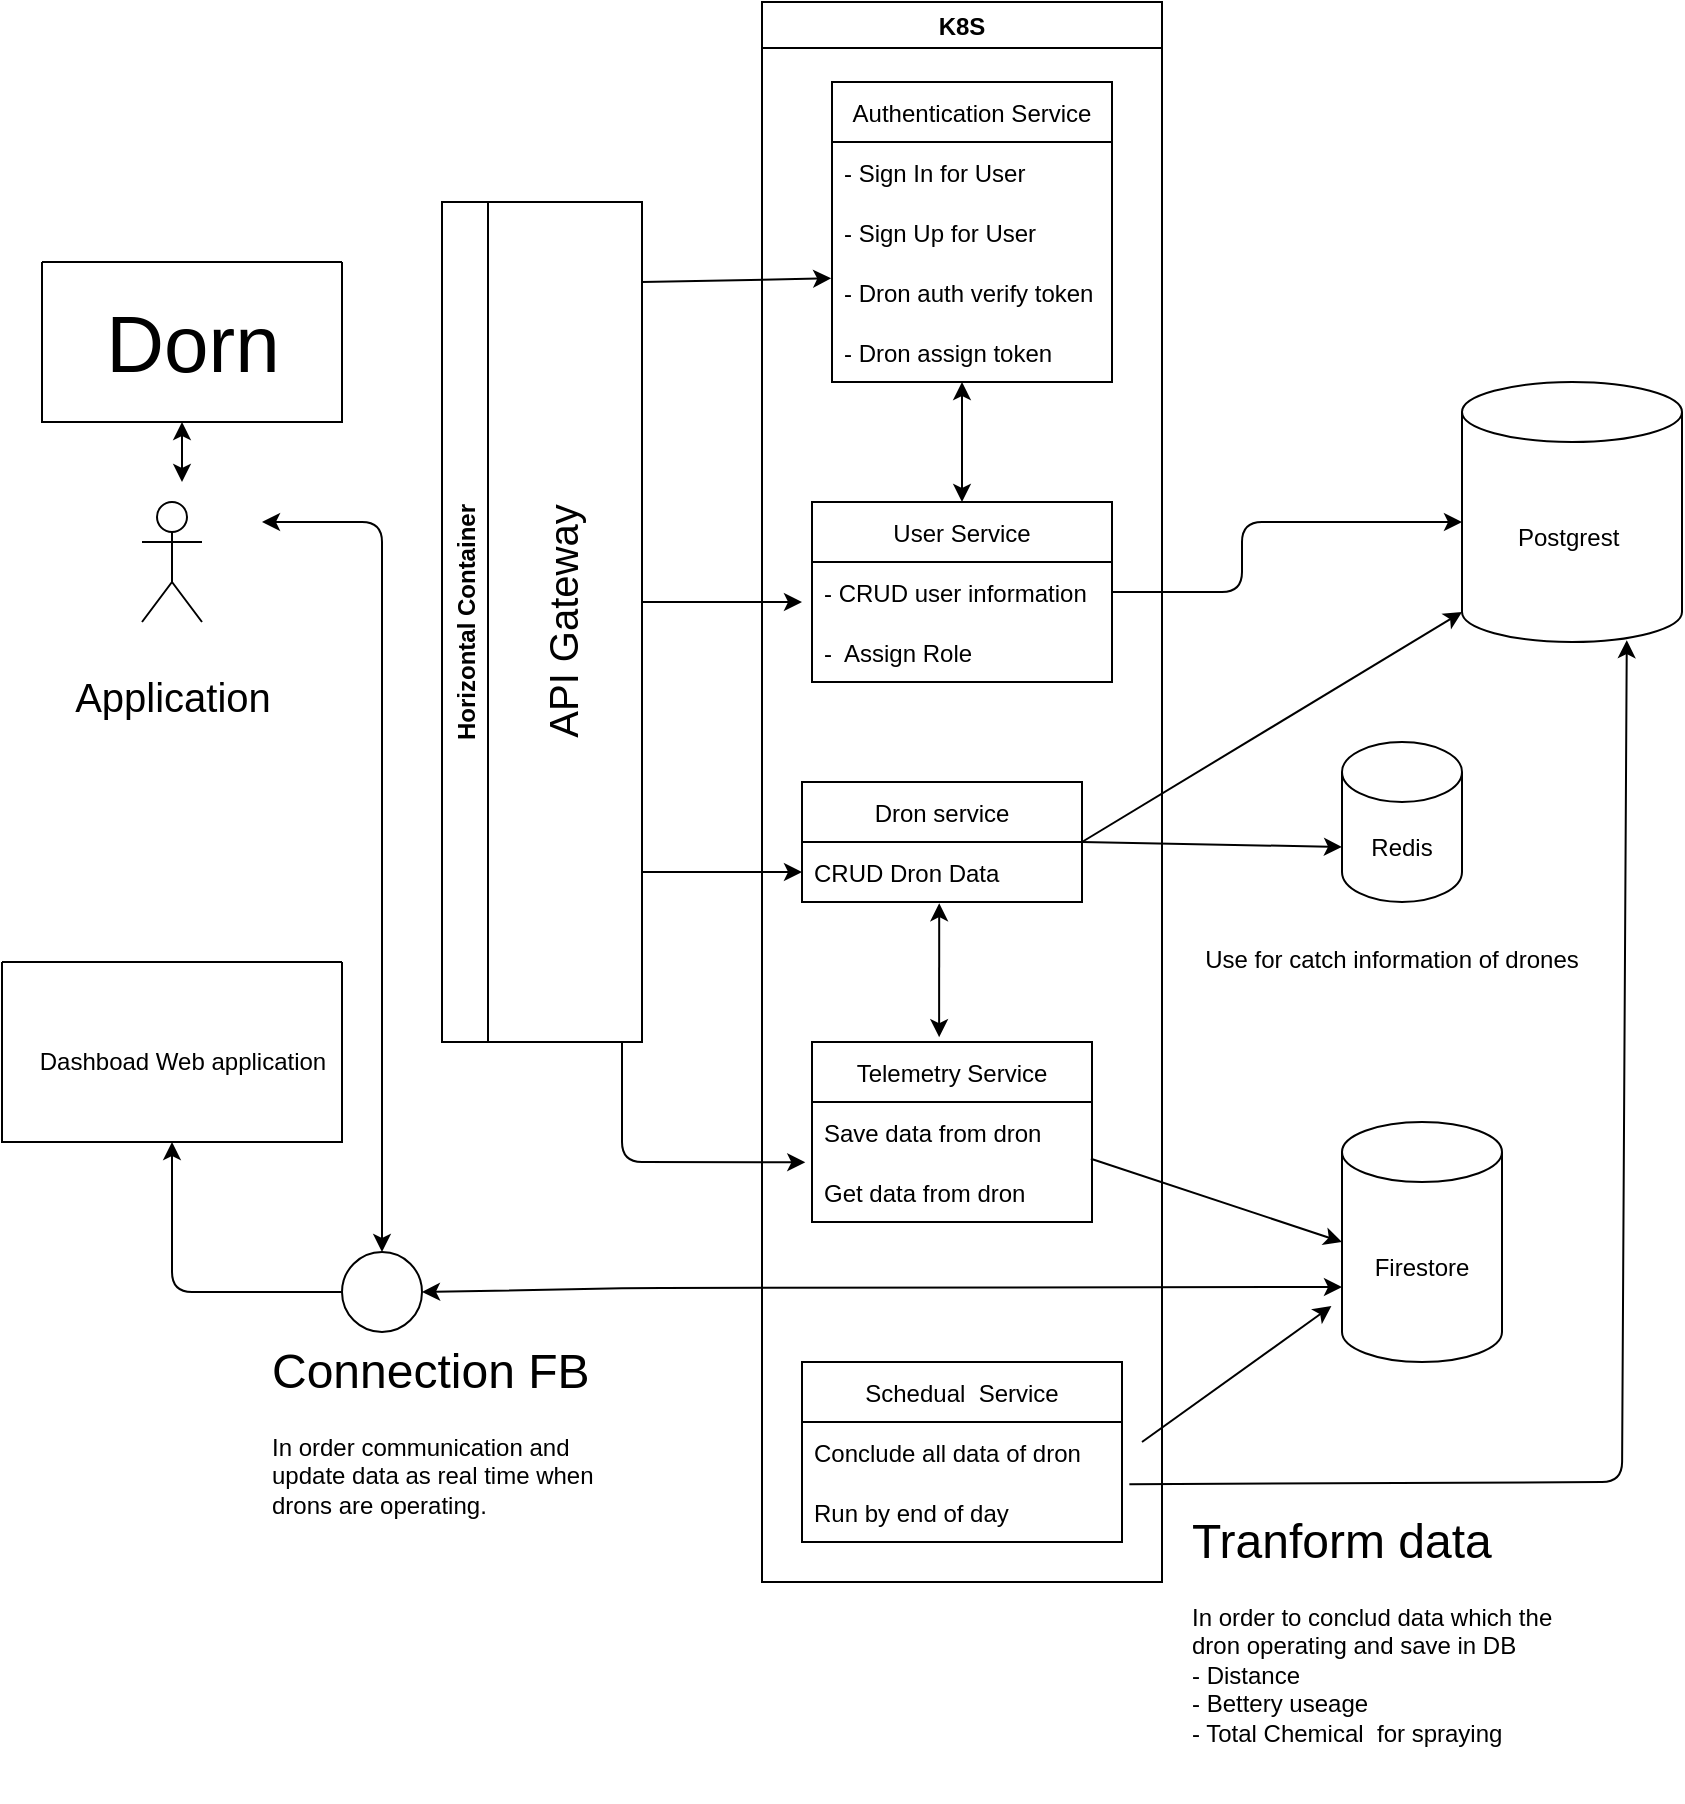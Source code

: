 <mxfile>
    <diagram id="4RIUgFCgbgLlNHQOvGCE" name="Page-1">
        <mxGraphModel dx="951" dy="713" grid="1" gridSize="10" guides="1" tooltips="1" connect="1" arrows="1" fold="1" page="1" pageScale="1" pageWidth="850" pageHeight="1100" math="0" shadow="0">
            <root>
                <mxCell id="0"/>
                <mxCell id="1" parent="0"/>
                <mxCell id="3" value="Authentication Service" style="swimlane;fontStyle=0;childLayout=stackLayout;horizontal=1;startSize=30;horizontalStack=0;resizeParent=1;resizeParentMax=0;resizeLast=0;collapsible=1;marginBottom=0;" vertex="1" parent="1">
                    <mxGeometry x="445" y="60" width="140" height="150" as="geometry"/>
                </mxCell>
                <mxCell id="4" value="- Sign In for User" style="text;strokeColor=none;fillColor=none;align=left;verticalAlign=middle;spacingLeft=4;spacingRight=4;overflow=hidden;points=[[0,0.5],[1,0.5]];portConstraint=eastwest;rotatable=0;" vertex="1" parent="3">
                    <mxGeometry y="30" width="140" height="30" as="geometry"/>
                </mxCell>
                <mxCell id="8" value="- Sign Up for User" style="text;strokeColor=none;fillColor=none;align=left;verticalAlign=middle;spacingLeft=4;spacingRight=4;overflow=hidden;points=[[0,0.5],[1,0.5]];portConstraint=eastwest;rotatable=0;" vertex="1" parent="3">
                    <mxGeometry y="60" width="140" height="30" as="geometry"/>
                </mxCell>
                <mxCell id="9" value="- Dron auth verify token" style="text;strokeColor=none;fillColor=none;align=left;verticalAlign=middle;spacingLeft=4;spacingRight=4;overflow=hidden;points=[[0,0.5],[1,0.5]];portConstraint=eastwest;rotatable=0;" vertex="1" parent="3">
                    <mxGeometry y="90" width="140" height="30" as="geometry"/>
                </mxCell>
                <mxCell id="5" value="- Dron assign token" style="text;strokeColor=none;fillColor=none;align=left;verticalAlign=middle;spacingLeft=4;spacingRight=4;overflow=hidden;points=[[0,0.5],[1,0.5]];portConstraint=eastwest;rotatable=0;" vertex="1" parent="3">
                    <mxGeometry y="120" width="140" height="30" as="geometry"/>
                </mxCell>
                <mxCell id="11" value="User Service" style="swimlane;fontStyle=0;childLayout=stackLayout;horizontal=1;startSize=30;horizontalStack=0;resizeParent=1;resizeParentMax=0;resizeLast=0;collapsible=1;marginBottom=0;" vertex="1" parent="1">
                    <mxGeometry x="435" y="270" width="150" height="90" as="geometry"/>
                </mxCell>
                <mxCell id="12" value="- CRUD user information" style="text;strokeColor=none;fillColor=none;align=left;verticalAlign=middle;spacingLeft=4;spacingRight=4;overflow=hidden;points=[[0,0.5],[1,0.5]];portConstraint=eastwest;rotatable=0;" vertex="1" parent="11">
                    <mxGeometry y="30" width="150" height="30" as="geometry"/>
                </mxCell>
                <mxCell id="13" value="-  Assign Role" style="text;strokeColor=none;fillColor=none;align=left;verticalAlign=middle;spacingLeft=4;spacingRight=4;overflow=hidden;points=[[0,0.5],[1,0.5]];portConstraint=eastwest;rotatable=0;" vertex="1" parent="11">
                    <mxGeometry y="60" width="150" height="30" as="geometry"/>
                </mxCell>
                <mxCell id="17" value="Dron service" style="swimlane;fontStyle=0;childLayout=stackLayout;horizontal=1;startSize=30;horizontalStack=0;resizeParent=1;resizeParentMax=0;resizeLast=0;collapsible=1;marginBottom=0;" vertex="1" parent="1">
                    <mxGeometry x="430" y="410" width="140" height="60" as="geometry"/>
                </mxCell>
                <mxCell id="18" value="CRUD Dron Data" style="text;strokeColor=none;fillColor=none;align=left;verticalAlign=middle;spacingLeft=4;spacingRight=4;overflow=hidden;points=[[0,0.5],[1,0.5]];portConstraint=eastwest;rotatable=0;" vertex="1" parent="17">
                    <mxGeometry y="30" width="140" height="30" as="geometry"/>
                </mxCell>
                <mxCell id="21" value="Redis" style="shape=cylinder3;whiteSpace=wrap;html=1;boundedLbl=1;backgroundOutline=1;size=15;" vertex="1" parent="1">
                    <mxGeometry x="700" y="390" width="60" height="80" as="geometry"/>
                </mxCell>
                <mxCell id="26" value="Firestore" style="shape=cylinder3;whiteSpace=wrap;html=1;boundedLbl=1;backgroundOutline=1;size=15;" vertex="1" parent="1">
                    <mxGeometry x="700" y="580" width="80" height="120" as="geometry"/>
                </mxCell>
                <mxCell id="27" value="" style="swimlane;startSize=0;" vertex="1" parent="1">
                    <mxGeometry x="50" y="150" width="150" height="80" as="geometry"/>
                </mxCell>
                <mxCell id="29" value="Dorn" style="text;html=1;align=center;verticalAlign=middle;resizable=0;points=[];autosize=1;strokeColor=none;fillColor=none;fontSize=40;" vertex="1" parent="27">
                    <mxGeometry x="25" y="15" width="100" height="50" as="geometry"/>
                </mxCell>
                <mxCell id="30" value="&lt;font style=&quot;font-size: 20px&quot;&gt;Application&lt;/font&gt;" style="shape=umlActor;verticalLabelPosition=bottom;verticalAlign=top;html=1;outlineConnect=0;fontSize=40;" vertex="1" parent="1">
                    <mxGeometry x="100" y="270" width="30" height="60" as="geometry"/>
                </mxCell>
                <mxCell id="33" value="Telemetry Service" style="swimlane;fontStyle=0;childLayout=stackLayout;horizontal=1;startSize=30;horizontalStack=0;resizeParent=1;resizeParentMax=0;resizeLast=0;collapsible=1;marginBottom=0;fontSize=12;" vertex="1" parent="1">
                    <mxGeometry x="435" y="540" width="140" height="90" as="geometry"/>
                </mxCell>
                <mxCell id="35" value="Save data from dron" style="text;strokeColor=none;fillColor=none;align=left;verticalAlign=middle;spacingLeft=4;spacingRight=4;overflow=hidden;points=[[0,0.5],[1,0.5]];portConstraint=eastwest;rotatable=0;fontSize=12;" vertex="1" parent="33">
                    <mxGeometry y="30" width="140" height="30" as="geometry"/>
                </mxCell>
                <mxCell id="51" value="Get data from dron" style="text;strokeColor=none;fillColor=none;align=left;verticalAlign=middle;spacingLeft=4;spacingRight=4;overflow=hidden;points=[[0,0.5],[1,0.5]];portConstraint=eastwest;rotatable=0;fontSize=12;" vertex="1" parent="33">
                    <mxGeometry y="60" width="140" height="30" as="geometry"/>
                </mxCell>
                <mxCell id="47" value="Postgrest&amp;nbsp;" style="shape=cylinder3;whiteSpace=wrap;html=1;boundedLbl=1;backgroundOutline=1;size=15;fontSize=12;" vertex="1" parent="1">
                    <mxGeometry x="760" y="210" width="110" height="130" as="geometry"/>
                </mxCell>
                <mxCell id="49" value="" style="endArrow=classic;html=1;fontSize=12;edgeStyle=elbowEdgeStyle;exitX=1;exitY=0.5;exitDx=0;exitDy=0;" edge="1" parent="1" source="12">
                    <mxGeometry width="50" height="50" relative="1" as="geometry">
                        <mxPoint x="710" y="330" as="sourcePoint"/>
                        <mxPoint x="760" y="280" as="targetPoint"/>
                        <Array as="points">
                            <mxPoint x="650" y="290"/>
                            <mxPoint x="735" y="290"/>
                        </Array>
                    </mxGeometry>
                </mxCell>
                <mxCell id="50" value="" style="endArrow=classic;html=1;fontSize=12;entryX=0;entryY=0;entryDx=0;entryDy=52.5;entryPerimeter=0;" edge="1" parent="1" target="21">
                    <mxGeometry width="50" height="50" relative="1" as="geometry">
                        <mxPoint x="570" y="440" as="sourcePoint"/>
                        <mxPoint x="620" y="390" as="targetPoint"/>
                    </mxGeometry>
                </mxCell>
                <mxCell id="52" value="" style="endArrow=classic;html=1;fontSize=12;entryX=0;entryY=0.5;entryDx=0;entryDy=0;entryPerimeter=0;exitX=0.996;exitY=-0.055;exitDx=0;exitDy=0;exitPerimeter=0;" edge="1" parent="1" source="51" target="26">
                    <mxGeometry width="50" height="50" relative="1" as="geometry">
                        <mxPoint x="575" y="610" as="sourcePoint"/>
                        <mxPoint x="625" y="560" as="targetPoint"/>
                    </mxGeometry>
                </mxCell>
                <mxCell id="53" value="" style="endArrow=classic;startArrow=classic;html=1;fontSize=12;exitX=0.5;exitY=0;exitDx=0;exitDy=0;" edge="1" parent="1" source="11">
                    <mxGeometry width="50" height="50" relative="1" as="geometry">
                        <mxPoint x="460" y="260" as="sourcePoint"/>
                        <mxPoint x="510" y="210" as="targetPoint"/>
                    </mxGeometry>
                </mxCell>
                <mxCell id="54" value="" style="swimlane;startSize=0;fontSize=12;" vertex="1" parent="1">
                    <mxGeometry x="30" y="500" width="170" height="90" as="geometry"/>
                </mxCell>
                <mxCell id="55" value="Dashboad Web application" style="text;html=1;align=center;verticalAlign=middle;resizable=0;points=[];autosize=1;strokeColor=none;fillColor=none;fontSize=12;" vertex="1" parent="54">
                    <mxGeometry x="10" y="40" width="160" height="20" as="geometry"/>
                </mxCell>
                <mxCell id="56" value="" style="endArrow=classic;html=1;fontSize=12;entryX=-0.066;entryY=0.767;entryDx=0;entryDy=0;entryPerimeter=0;" edge="1" parent="1" target="26">
                    <mxGeometry width="50" height="50" relative="1" as="geometry">
                        <mxPoint x="600" y="740" as="sourcePoint"/>
                        <mxPoint x="650" y="690" as="targetPoint"/>
                    </mxGeometry>
                </mxCell>
                <mxCell id="57" value="" style="endArrow=classic;html=1;fontSize=12;exitX=1.023;exitY=0.036;exitDx=0;exitDy=0;exitPerimeter=0;entryX=0.749;entryY=0.993;entryDx=0;entryDy=0;entryPerimeter=0;" edge="1" parent="1" source="46" target="47">
                    <mxGeometry width="50" height="50" relative="1" as="geometry">
                        <mxPoint x="700" y="770" as="sourcePoint"/>
                        <mxPoint x="870" y="350" as="targetPoint"/>
                        <Array as="points">
                            <mxPoint x="840" y="760"/>
                        </Array>
                    </mxGeometry>
                </mxCell>
                <mxCell id="58" value="" style="endArrow=classic;html=1;fontSize=12;entryX=0;entryY=1;entryDx=0;entryDy=-15;entryPerimeter=0;" edge="1" parent="1" target="47">
                    <mxGeometry width="50" height="50" relative="1" as="geometry">
                        <mxPoint x="570" y="440" as="sourcePoint"/>
                        <mxPoint x="620" y="390" as="targetPoint"/>
                    </mxGeometry>
                </mxCell>
                <mxCell id="60" value="" style="endArrow=classic;startArrow=classic;html=1;fontSize=12;exitX=0.454;exitY=-0.027;exitDx=0;exitDy=0;exitPerimeter=0;entryX=0.49;entryY=1.02;entryDx=0;entryDy=0;entryPerimeter=0;" edge="1" parent="1" source="33" target="18">
                    <mxGeometry width="50" height="50" relative="1" as="geometry">
                        <mxPoint x="475" y="520" as="sourcePoint"/>
                        <mxPoint x="525" y="470" as="targetPoint"/>
                    </mxGeometry>
                </mxCell>
                <mxCell id="64" value="" style="endArrow=classic;startArrow=classic;html=1;fontSize=12;" edge="1" parent="1" target="65">
                    <mxGeometry width="50" height="50" relative="1" as="geometry">
                        <mxPoint x="160" y="280" as="sourcePoint"/>
                        <mxPoint x="320" y="620" as="targetPoint"/>
                        <Array as="points">
                            <mxPoint x="220" y="280"/>
                        </Array>
                    </mxGeometry>
                </mxCell>
                <mxCell id="66" value="" style="endArrow=classic;startArrow=classic;html=1;fontSize=12;" edge="1" parent="1">
                    <mxGeometry width="50" height="50" relative="1" as="geometry">
                        <mxPoint x="120" y="260" as="sourcePoint"/>
                        <mxPoint x="120" y="230" as="targetPoint"/>
                    </mxGeometry>
                </mxCell>
                <mxCell id="68" value="" style="endArrow=classic;startArrow=classic;html=1;fontSize=12;entryX=0;entryY=0;entryDx=0;entryDy=82.5;entryPerimeter=0;exitX=1;exitY=0.5;exitDx=0;exitDy=0;" edge="1" parent="1" source="65" target="26">
                    <mxGeometry width="50" height="50" relative="1" as="geometry">
                        <mxPoint x="350" y="663" as="sourcePoint"/>
                        <mxPoint x="425" y="660" as="targetPoint"/>
                        <Array as="points">
                            <mxPoint x="350" y="663"/>
                        </Array>
                    </mxGeometry>
                </mxCell>
                <mxCell id="70" value="&lt;h1&gt;&lt;span style=&quot;font-weight: normal&quot;&gt;Connection FB&lt;/span&gt;&lt;/h1&gt;&lt;div&gt;In order communication and update data as real time when drons are operating.&lt;/div&gt;" style="text;html=1;strokeColor=none;fillColor=none;spacing=5;spacingTop=-20;whiteSpace=wrap;overflow=hidden;rounded=0;fontSize=12;" vertex="1" parent="1">
                    <mxGeometry x="160" y="685" width="190" height="120" as="geometry"/>
                </mxCell>
                <mxCell id="71" value="&lt;h1&gt;&lt;span style=&quot;font-weight: normal&quot;&gt;Tranform data&lt;/span&gt;&lt;/h1&gt;&lt;div&gt;In order to conclud data which the dron operating and save in DB&lt;/div&gt;&lt;div&gt;- Distance&lt;/div&gt;&lt;div&gt;- Bettery useage&lt;/div&gt;&lt;div&gt;- Total Chemical&amp;nbsp; for spraying&lt;/div&gt;" style="text;html=1;strokeColor=none;fillColor=none;spacing=5;spacingTop=-20;whiteSpace=wrap;overflow=hidden;rounded=0;fontSize=12;" vertex="1" parent="1">
                    <mxGeometry x="620" y="770" width="190" height="150" as="geometry"/>
                </mxCell>
                <mxCell id="72" value="K8S" style="swimlane;fontSize=12;" vertex="1" parent="1">
                    <mxGeometry x="410" y="20" width="200" height="790" as="geometry"/>
                </mxCell>
                <mxCell id="41" value="Schedual  Service" style="swimlane;fontStyle=0;childLayout=stackLayout;horizontal=1;startSize=30;horizontalStack=0;resizeParent=1;resizeParentMax=0;resizeLast=0;collapsible=1;marginBottom=0;fontSize=12;" vertex="1" parent="72">
                    <mxGeometry x="20" y="680" width="160" height="90" as="geometry"/>
                </mxCell>
                <mxCell id="42" value="Conclude all data of dron" style="text;strokeColor=none;fillColor=none;align=left;verticalAlign=middle;spacingLeft=4;spacingRight=4;overflow=hidden;points=[[0,0.5],[1,0.5]];portConstraint=eastwest;rotatable=0;fontSize=12;" vertex="1" parent="41">
                    <mxGeometry y="30" width="160" height="30" as="geometry"/>
                </mxCell>
                <mxCell id="46" value="Run by end of day" style="text;strokeColor=none;fillColor=none;align=left;verticalAlign=middle;spacingLeft=4;spacingRight=4;overflow=hidden;points=[[0,0.5],[1,0.5]];portConstraint=eastwest;rotatable=0;fontSize=12;" vertex="1" parent="41">
                    <mxGeometry y="60" width="160" height="30" as="geometry"/>
                </mxCell>
                <mxCell id="65" value="" style="ellipse;whiteSpace=wrap;html=1;aspect=fixed;fontSize=12;" vertex="1" parent="1">
                    <mxGeometry x="200" y="645" width="40" height="40" as="geometry"/>
                </mxCell>
                <mxCell id="75" value="" style="endArrow=none;startArrow=classic;html=1;fontSize=12;exitX=0.5;exitY=1;exitDx=0;exitDy=0;" edge="1" parent="1" source="54" target="65">
                    <mxGeometry width="50" height="50" relative="1" as="geometry">
                        <mxPoint x="175.01" y="592.52" as="sourcePoint"/>
                        <mxPoint x="270" y="650" as="targetPoint"/>
                        <Array as="points">
                            <mxPoint x="115" y="665"/>
                        </Array>
                    </mxGeometry>
                </mxCell>
                <mxCell id="76" value="Horizontal Container" style="swimlane;horizontal=0;fontSize=12;" vertex="1" parent="1">
                    <mxGeometry x="250" y="120" width="100" height="420" as="geometry"/>
                </mxCell>
                <mxCell id="77" value="&lt;font style=&quot;font-size: 20px&quot;&gt;API Gateway&lt;/font&gt;" style="text;html=1;align=center;verticalAlign=middle;resizable=0;points=[];autosize=1;strokeColor=none;fillColor=none;fontSize=12;rotation=270;" vertex="1" parent="76">
                    <mxGeometry x="-5" y="200" width="130" height="20" as="geometry"/>
                </mxCell>
                <mxCell id="79" value="" style="endArrow=classic;html=1;fontSize=20;" edge="1" parent="1">
                    <mxGeometry width="50" height="50" relative="1" as="geometry">
                        <mxPoint x="350" y="320" as="sourcePoint"/>
                        <mxPoint x="430" y="320" as="targetPoint"/>
                    </mxGeometry>
                </mxCell>
                <mxCell id="80" value="" style="endArrow=classic;html=1;fontSize=20;entryX=-0.003;entryY=0.272;entryDx=0;entryDy=0;entryPerimeter=0;" edge="1" parent="1" target="9">
                    <mxGeometry width="50" height="50" relative="1" as="geometry">
                        <mxPoint x="350" y="160" as="sourcePoint"/>
                        <mxPoint x="400" y="110" as="targetPoint"/>
                    </mxGeometry>
                </mxCell>
                <mxCell id="81" value="" style="endArrow=classic;html=1;fontSize=20;entryX=0;entryY=0.5;entryDx=0;entryDy=0;" edge="1" parent="1" target="18">
                    <mxGeometry width="50" height="50" relative="1" as="geometry">
                        <mxPoint x="350" y="455" as="sourcePoint"/>
                        <mxPoint x="400" y="410" as="targetPoint"/>
                    </mxGeometry>
                </mxCell>
                <mxCell id="82" value="" style="endArrow=classic;html=1;fontSize=20;entryX=-0.024;entryY=0.006;entryDx=0;entryDy=0;entryPerimeter=0;" edge="1" parent="1" target="51">
                    <mxGeometry width="50" height="50" relative="1" as="geometry">
                        <mxPoint x="340" y="540" as="sourcePoint"/>
                        <mxPoint x="350" y="550" as="targetPoint"/>
                        <Array as="points">
                            <mxPoint x="340" y="600"/>
                        </Array>
                    </mxGeometry>
                </mxCell>
                <mxCell id="83" value="&lt;font style=&quot;font-size: 12px&quot;&gt;Use for catch information of drones&lt;/font&gt;" style="text;html=1;strokeColor=none;fillColor=none;align=center;verticalAlign=middle;whiteSpace=wrap;rounded=0;fontSize=20;" vertex="1" parent="1">
                    <mxGeometry x="630" y="480" width="190" height="30" as="geometry"/>
                </mxCell>
            </root>
        </mxGraphModel>
    </diagram>
</mxfile>